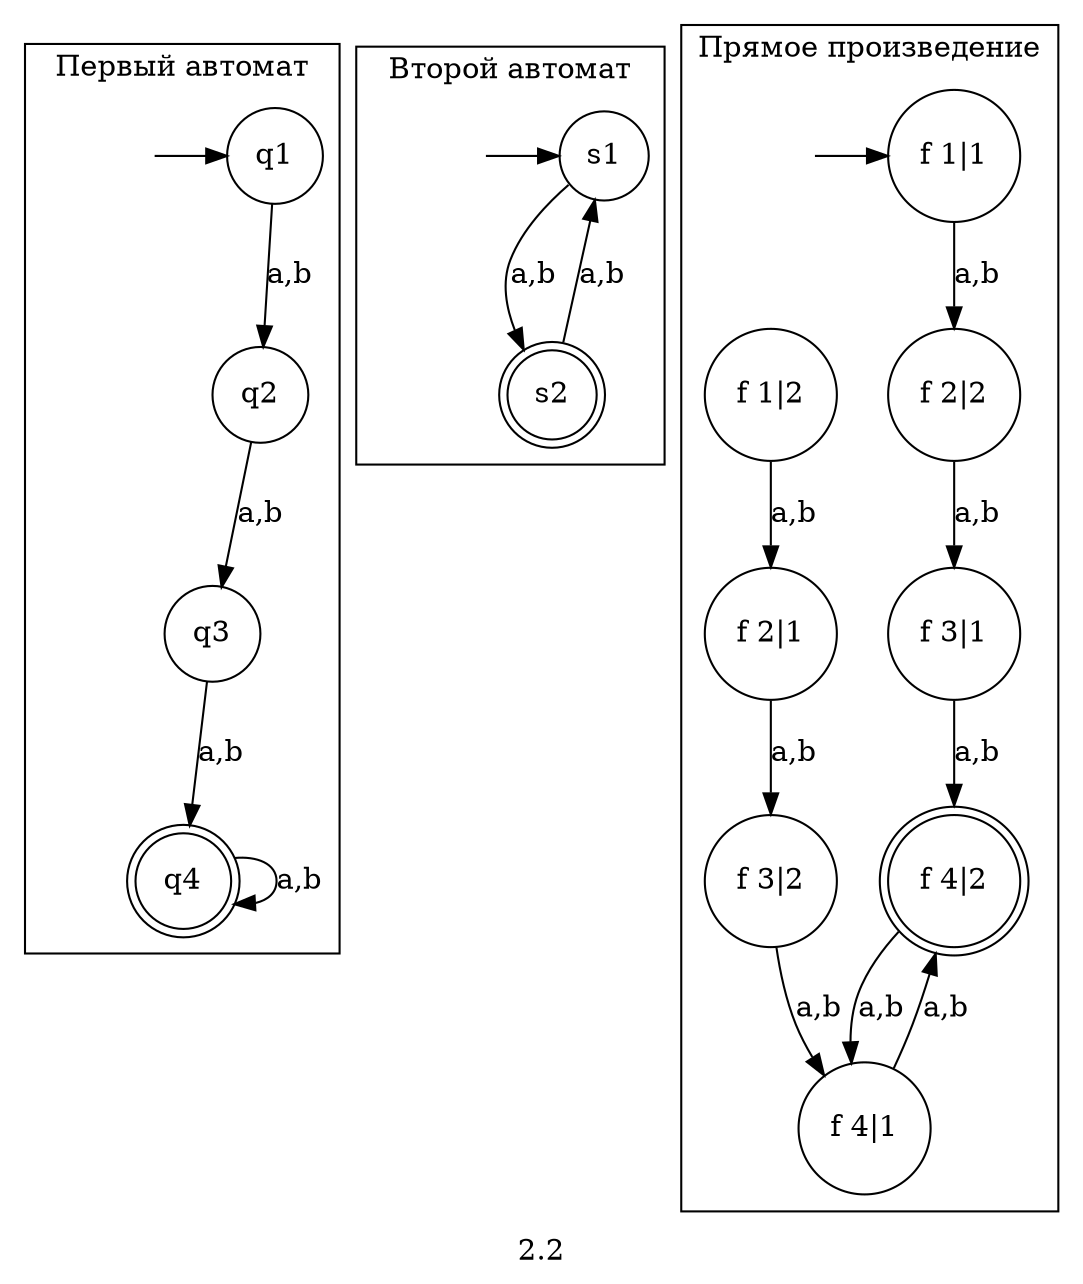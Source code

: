 digraph name {
    label = "2.2";
    node [shape=circle]
    //1
    subgraph cluster_Q {
        label="Первый автомат"
        { rank=same; qstart  q1};

        qstart  [label="", shape = none]
        qstart->q1
        q1->q2  [label="a,b"]
        q2->q3  [label="a,b"]
        q3->q4  [label="a,b"]
        q4->q4  [label="a,b"]
        q4[shape=doublecircle]
        
    }

    //2
    subgraph cluster_S  {
        label="Второй автомат"
        { rank=same; sstart  s1};

        sstart  [label="", shape = none]
        sstart->s1
        s1->s2  [label="a,b"]
        s2->s1  [label="a,b"]

        s2[shape=doublecircle]
    }

    subgraph cluster_QS {
        label="Прямое произведение"
        { rank=same; start  "f 1|1"};
        start  [label="", shape = none]
        start -> "f 1|1"


        "f 1|1" -> "f 2|2" [label="a,b"]
        "f 1|2" -> "f 2|1" [label="a,b"]
        "f 2|1" -> "f 3|2" [label="a,b"]
        "f 2|2" -> "f 3|1" [label="a,b"]
        "f 3|1" -> "f 4|2" [label="a,b"]
        "f 3|2" -> "f 4|1" [label="a,b"]
        "f 4|1" -> "f 4|2" [label="a,b"]
        "f 4|2" -> "f 4|1" [label="a,b"]


        "f 4|2"[shape=doublecircle]
    }

}